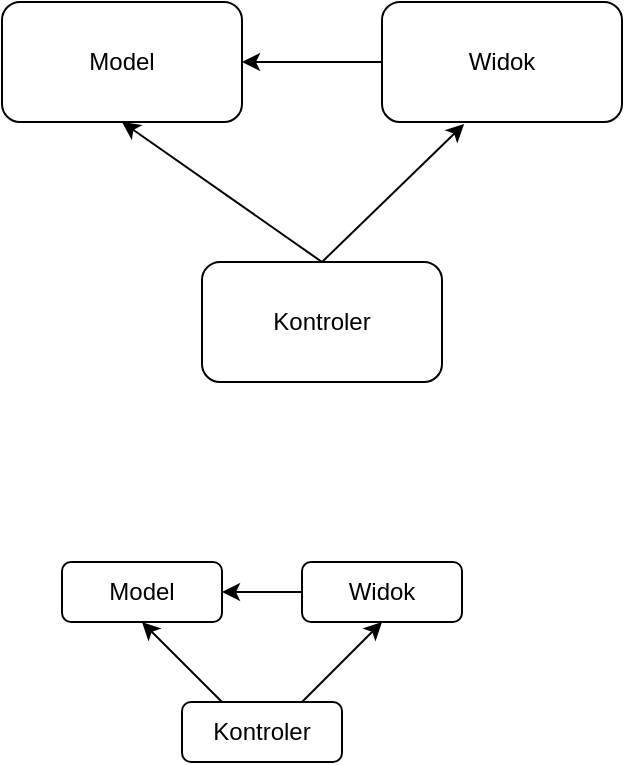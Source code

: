 <mxfile version="14.2.9" type="device"><diagram id="_TrMxBKMzMyvSt2V_u0O" name="Strona-1"><mxGraphModel dx="979" dy="608" grid="1" gridSize="10" guides="1" tooltips="1" connect="1" arrows="1" fold="1" page="1" pageScale="1" pageWidth="827" pageHeight="1169" math="0" shadow="0"><root><mxCell id="0"/><mxCell id="1" parent="0"/><mxCell id="oBkvAXKtptxWsBpWjefF-1" value="Model" style="rounded=1;whiteSpace=wrap;html=1;" vertex="1" parent="1"><mxGeometry x="210" y="80" width="120" height="60" as="geometry"/></mxCell><mxCell id="oBkvAXKtptxWsBpWjefF-4" style="edgeStyle=orthogonalEdgeStyle;rounded=0;orthogonalLoop=1;jettySize=auto;html=1;" edge="1" parent="1" source="oBkvAXKtptxWsBpWjefF-2" target="oBkvAXKtptxWsBpWjefF-1"><mxGeometry relative="1" as="geometry"/></mxCell><mxCell id="oBkvAXKtptxWsBpWjefF-2" value="Widok" style="rounded=1;whiteSpace=wrap;html=1;" vertex="1" parent="1"><mxGeometry x="400" y="80" width="120" height="60" as="geometry"/></mxCell><mxCell id="oBkvAXKtptxWsBpWjefF-5" style="rounded=0;orthogonalLoop=1;jettySize=auto;html=1;exitX=0.5;exitY=0;exitDx=0;exitDy=0;entryX=0.342;entryY=1.017;entryDx=0;entryDy=0;entryPerimeter=0;" edge="1" parent="1" source="oBkvAXKtptxWsBpWjefF-3" target="oBkvAXKtptxWsBpWjefF-2"><mxGeometry relative="1" as="geometry"/></mxCell><mxCell id="oBkvAXKtptxWsBpWjefF-6" style="rounded=0;orthogonalLoop=1;jettySize=auto;html=1;exitX=0.5;exitY=0;exitDx=0;exitDy=0;entryX=0.5;entryY=1;entryDx=0;entryDy=0;" edge="1" parent="1" source="oBkvAXKtptxWsBpWjefF-3" target="oBkvAXKtptxWsBpWjefF-1"><mxGeometry relative="1" as="geometry"/></mxCell><mxCell id="oBkvAXKtptxWsBpWjefF-3" value="Kontroler" style="rounded=1;whiteSpace=wrap;html=1;" vertex="1" parent="1"><mxGeometry x="310" y="210" width="120" height="60" as="geometry"/></mxCell><mxCell id="oBkvAXKtptxWsBpWjefF-7" value="Model" style="rounded=1;whiteSpace=wrap;html=1;" vertex="1" parent="1"><mxGeometry x="240" y="360" width="80" height="30" as="geometry"/></mxCell><mxCell id="oBkvAXKtptxWsBpWjefF-8" style="edgeStyle=orthogonalEdgeStyle;rounded=0;orthogonalLoop=1;jettySize=auto;html=1;" edge="1" parent="1" source="oBkvAXKtptxWsBpWjefF-9" target="oBkvAXKtptxWsBpWjefF-7"><mxGeometry relative="1" as="geometry"/></mxCell><mxCell id="oBkvAXKtptxWsBpWjefF-9" value="Widok" style="rounded=1;whiteSpace=wrap;html=1;" vertex="1" parent="1"><mxGeometry x="360" y="360" width="80" height="30" as="geometry"/></mxCell><mxCell id="oBkvAXKtptxWsBpWjefF-10" style="rounded=0;orthogonalLoop=1;jettySize=auto;html=1;exitX=0.75;exitY=0;exitDx=0;exitDy=0;entryX=0.5;entryY=1;entryDx=0;entryDy=0;" edge="1" parent="1" source="oBkvAXKtptxWsBpWjefF-12" target="oBkvAXKtptxWsBpWjefF-9"><mxGeometry relative="1" as="geometry"/></mxCell><mxCell id="oBkvAXKtptxWsBpWjefF-11" style="rounded=0;orthogonalLoop=1;jettySize=auto;html=1;exitX=0.25;exitY=0;exitDx=0;exitDy=0;entryX=0.5;entryY=1;entryDx=0;entryDy=0;" edge="1" parent="1" source="oBkvAXKtptxWsBpWjefF-12" target="oBkvAXKtptxWsBpWjefF-7"><mxGeometry relative="1" as="geometry"/></mxCell><mxCell id="oBkvAXKtptxWsBpWjefF-12" value="Kontroler" style="rounded=1;whiteSpace=wrap;html=1;" vertex="1" parent="1"><mxGeometry x="300" y="430" width="80" height="30" as="geometry"/></mxCell></root></mxGraphModel></diagram></mxfile>